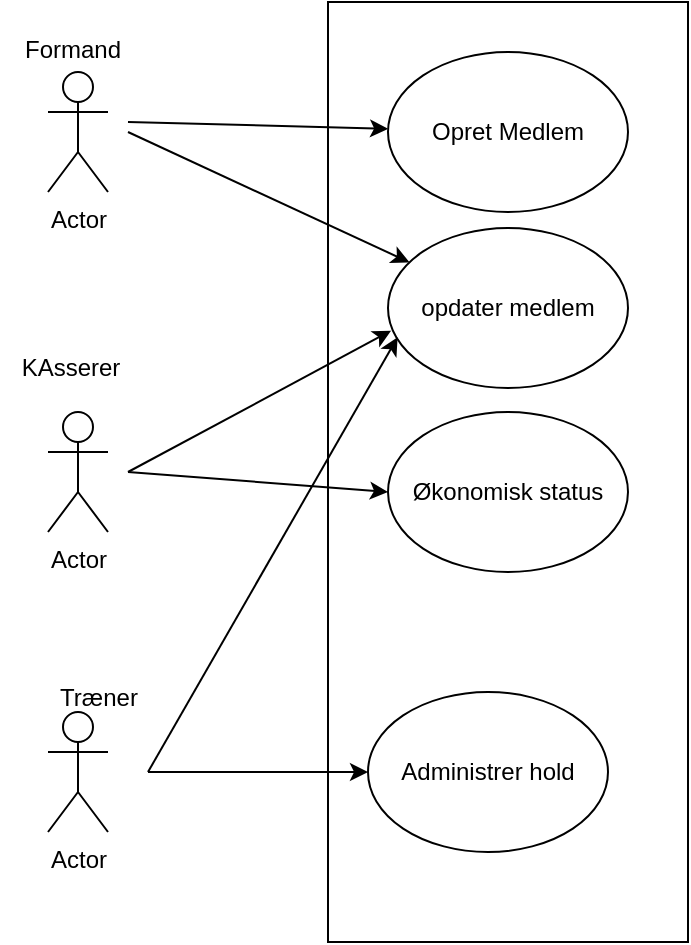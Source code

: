 <mxfile version="12.9.3" type="github"><diagram id="XoFbY0IG_JArzHMQF5u_" name="Page-1"><mxGraphModel dx="1038" dy="580" grid="1" gridSize="10" guides="1" tooltips="1" connect="1" arrows="1" fold="1" page="1" pageScale="1" pageWidth="850" pageHeight="1100" math="0" shadow="0"><root><mxCell id="0"/><mxCell id="1" parent="0"/><mxCell id="cjbGcByVhgIUBm2cR4uA-1" value="Actor" style="shape=umlActor;verticalLabelPosition=bottom;labelBackgroundColor=#ffffff;verticalAlign=top;html=1;outlineConnect=0;" vertex="1" parent="1"><mxGeometry x="100" y="320" width="30" height="60" as="geometry"/></mxCell><mxCell id="cjbGcByVhgIUBm2cR4uA-2" value="Actor" style="shape=umlActor;verticalLabelPosition=bottom;labelBackgroundColor=#ffffff;verticalAlign=top;html=1;outlineConnect=0;" vertex="1" parent="1"><mxGeometry x="100" y="490" width="30" height="60" as="geometry"/></mxCell><mxCell id="cjbGcByVhgIUBm2cR4uA-3" value="Actor" style="shape=umlActor;verticalLabelPosition=bottom;labelBackgroundColor=#ffffff;verticalAlign=top;html=1;outlineConnect=0;" vertex="1" parent="1"><mxGeometry x="100" y="640" width="30" height="60" as="geometry"/></mxCell><mxCell id="cjbGcByVhgIUBm2cR4uA-7" value="" style="rounded=0;whiteSpace=wrap;html=1;" vertex="1" parent="1"><mxGeometry x="240" y="285" width="180" height="470" as="geometry"/></mxCell><mxCell id="cjbGcByVhgIUBm2cR4uA-8" value="Formand" style="text;html=1;align=center;verticalAlign=middle;resizable=0;points=[];autosize=1;" vertex="1" parent="1"><mxGeometry x="82" y="299" width="60" height="20" as="geometry"/></mxCell><mxCell id="cjbGcByVhgIUBm2cR4uA-9" value="KAsserer" style="text;html=1;align=center;verticalAlign=middle;resizable=0;points=[];autosize=1;" vertex="1" parent="1"><mxGeometry x="76" y="458" width="70" height="20" as="geometry"/></mxCell><mxCell id="cjbGcByVhgIUBm2cR4uA-10" value="Træner" style="text;html=1;align=center;verticalAlign=middle;resizable=0;points=[];autosize=1;" vertex="1" parent="1"><mxGeometry x="100" y="623" width="50" height="20" as="geometry"/></mxCell><mxCell id="cjbGcByVhgIUBm2cR4uA-13" value="" style="endArrow=classic;html=1;" edge="1" parent="1" target="cjbGcByVhgIUBm2cR4uA-14"><mxGeometry width="50" height="50" relative="1" as="geometry"><mxPoint x="140" y="345" as="sourcePoint"/><mxPoint x="242" y="345" as="targetPoint"/></mxGeometry></mxCell><mxCell id="cjbGcByVhgIUBm2cR4uA-14" value="Opret Medlem" style="ellipse;whiteSpace=wrap;html=1;" vertex="1" parent="1"><mxGeometry x="270" y="310" width="120" height="80" as="geometry"/></mxCell><mxCell id="cjbGcByVhgIUBm2cR4uA-15" value="Økonomisk status" style="ellipse;whiteSpace=wrap;html=1;" vertex="1" parent="1"><mxGeometry x="270" y="490" width="120" height="80" as="geometry"/></mxCell><mxCell id="cjbGcByVhgIUBm2cR4uA-16" value="" style="endArrow=classic;html=1;entryX=0;entryY=0.5;entryDx=0;entryDy=0;" edge="1" parent="1" target="cjbGcByVhgIUBm2cR4uA-15"><mxGeometry width="50" height="50" relative="1" as="geometry"><mxPoint x="140" y="520" as="sourcePoint"/><mxPoint x="450" y="460" as="targetPoint"/></mxGeometry></mxCell><mxCell id="cjbGcByVhgIUBm2cR4uA-18" value="Administrer hold" style="ellipse;whiteSpace=wrap;html=1;" vertex="1" parent="1"><mxGeometry x="260" y="630" width="120" height="80" as="geometry"/></mxCell><mxCell id="cjbGcByVhgIUBm2cR4uA-19" value="" style="endArrow=classic;html=1;" edge="1" parent="1" target="cjbGcByVhgIUBm2cR4uA-18"><mxGeometry width="50" height="50" relative="1" as="geometry"><mxPoint x="150" y="670" as="sourcePoint"/><mxPoint x="450" y="460" as="targetPoint"/></mxGeometry></mxCell><mxCell id="cjbGcByVhgIUBm2cR4uA-20" value="opdater medlem" style="ellipse;whiteSpace=wrap;html=1;" vertex="1" parent="1"><mxGeometry x="270" y="398" width="120" height="80" as="geometry"/></mxCell><mxCell id="cjbGcByVhgIUBm2cR4uA-21" value="" style="endArrow=classic;html=1;entryX=0.04;entryY=0.683;entryDx=0;entryDy=0;entryPerimeter=0;" edge="1" parent="1" target="cjbGcByVhgIUBm2cR4uA-20"><mxGeometry width="50" height="50" relative="1" as="geometry"><mxPoint x="150" y="670" as="sourcePoint"/><mxPoint x="230" y="460" as="targetPoint"/></mxGeometry></mxCell><mxCell id="cjbGcByVhgIUBm2cR4uA-23" value="" style="endArrow=classic;html=1;" edge="1" parent="1" target="cjbGcByVhgIUBm2cR4uA-20"><mxGeometry width="50" height="50" relative="1" as="geometry"><mxPoint x="140" y="350" as="sourcePoint"/><mxPoint x="450" y="460" as="targetPoint"/></mxGeometry></mxCell><mxCell id="cjbGcByVhgIUBm2cR4uA-24" value="" style="endArrow=classic;html=1;entryX=0.013;entryY=0.642;entryDx=0;entryDy=0;entryPerimeter=0;" edge="1" parent="1" target="cjbGcByVhgIUBm2cR4uA-20"><mxGeometry width="50" height="50" relative="1" as="geometry"><mxPoint x="140" y="520" as="sourcePoint"/><mxPoint x="450" y="460" as="targetPoint"/></mxGeometry></mxCell></root></mxGraphModel></diagram></mxfile>